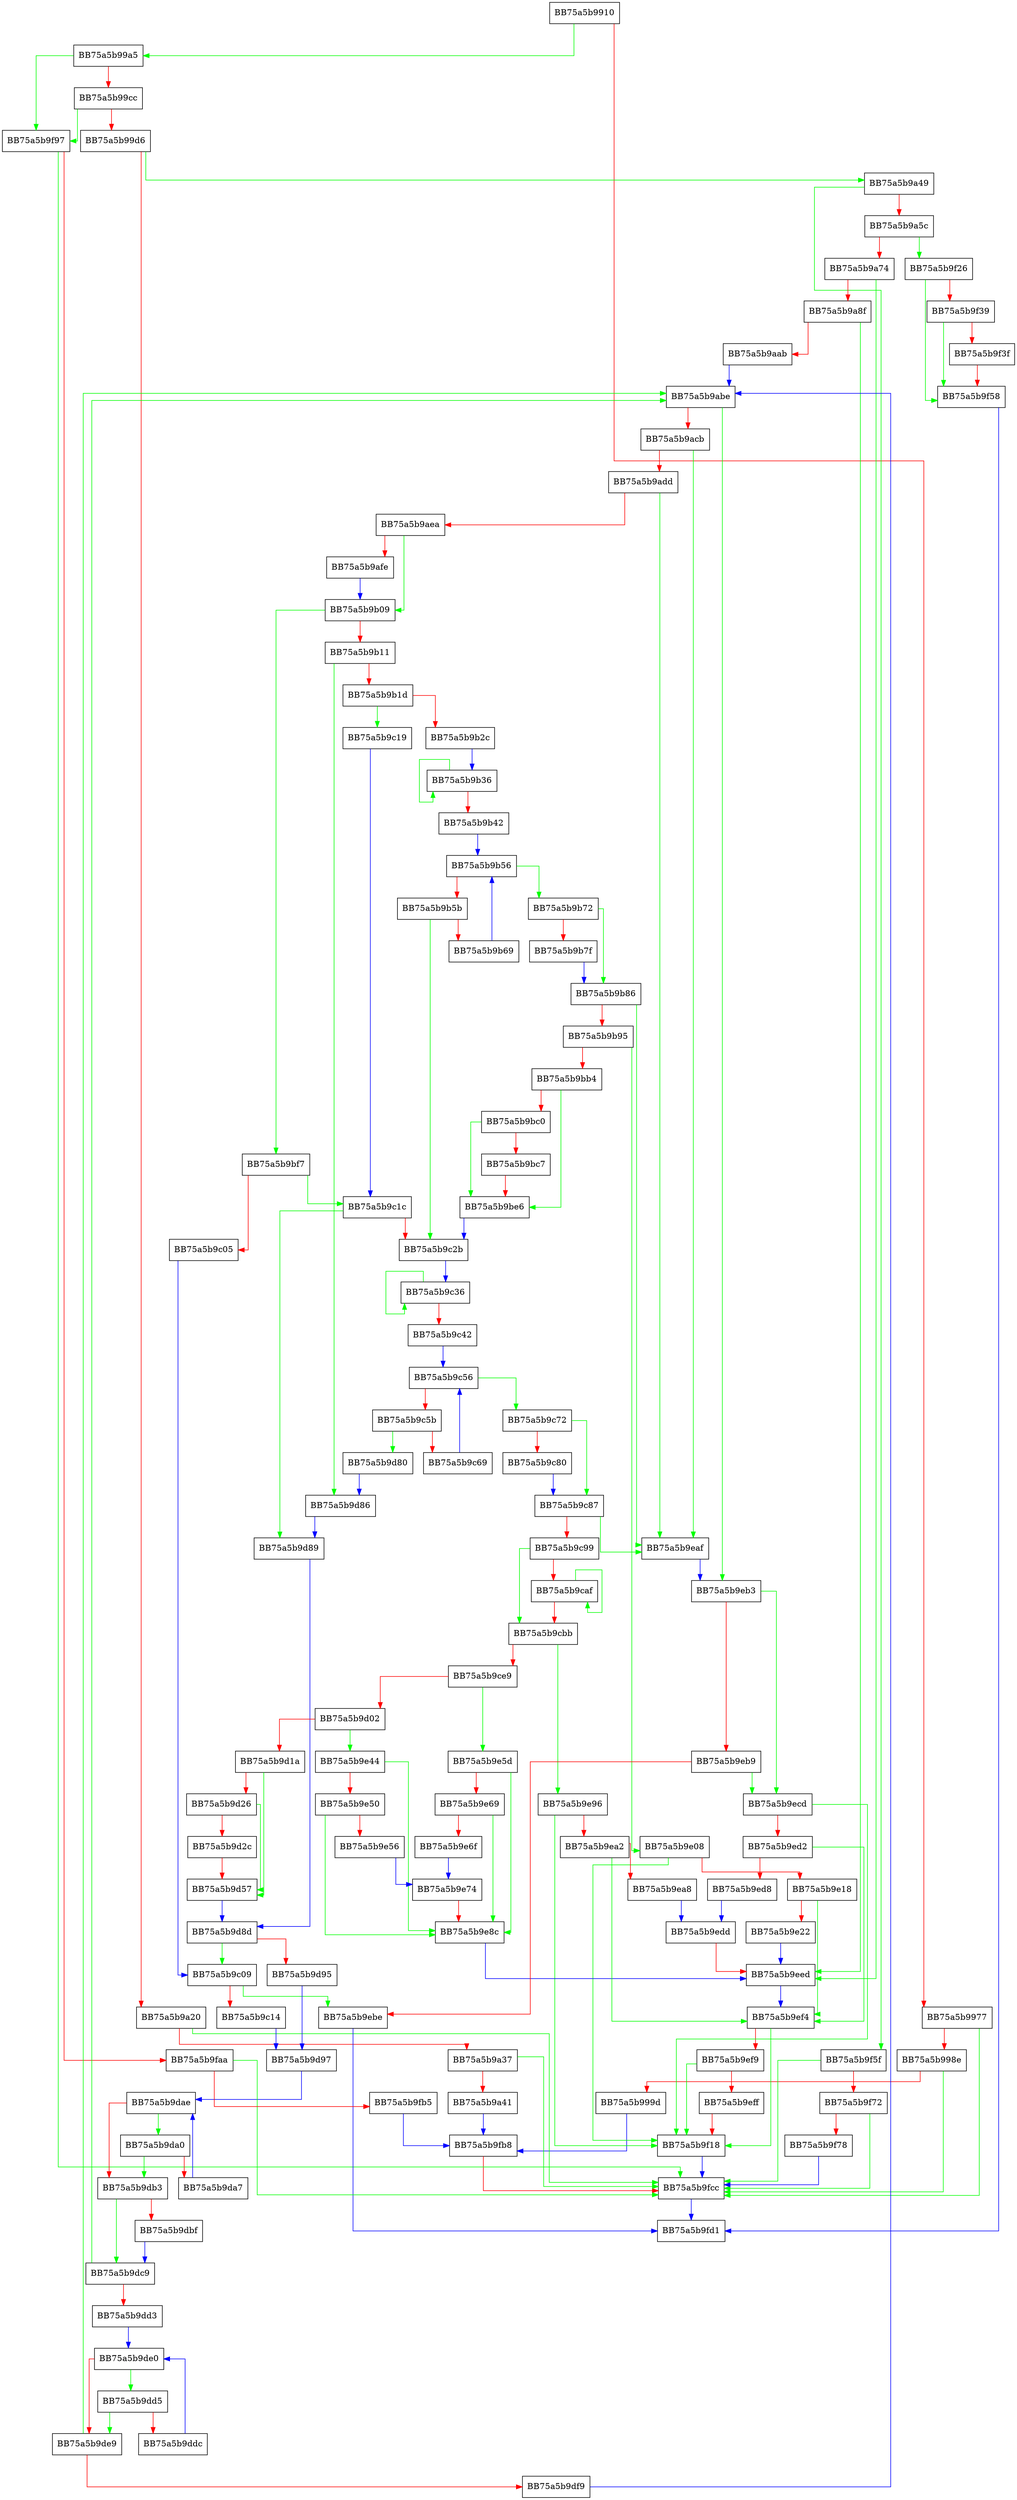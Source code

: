 digraph GetSignatureVersion {
  node [shape="box"];
  graph [splines=ortho];
  BB75a5b9910 -> BB75a5b99a5 [color="green"];
  BB75a5b9910 -> BB75a5b9977 [color="red"];
  BB75a5b9977 -> BB75a5b9fcc [color="green"];
  BB75a5b9977 -> BB75a5b998e [color="red"];
  BB75a5b998e -> BB75a5b9fcc [color="green"];
  BB75a5b998e -> BB75a5b999d [color="red"];
  BB75a5b999d -> BB75a5b9fb8 [color="blue"];
  BB75a5b99a5 -> BB75a5b9f97 [color="green"];
  BB75a5b99a5 -> BB75a5b99cc [color="red"];
  BB75a5b99cc -> BB75a5b9f97 [color="green"];
  BB75a5b99cc -> BB75a5b99d6 [color="red"];
  BB75a5b99d6 -> BB75a5b9a49 [color="green"];
  BB75a5b99d6 -> BB75a5b9a20 [color="red"];
  BB75a5b9a20 -> BB75a5b9fcc [color="green"];
  BB75a5b9a20 -> BB75a5b9a37 [color="red"];
  BB75a5b9a37 -> BB75a5b9fcc [color="green"];
  BB75a5b9a37 -> BB75a5b9a41 [color="red"];
  BB75a5b9a41 -> BB75a5b9fb8 [color="blue"];
  BB75a5b9a49 -> BB75a5b9f5f [color="green"];
  BB75a5b9a49 -> BB75a5b9a5c [color="red"];
  BB75a5b9a5c -> BB75a5b9f26 [color="green"];
  BB75a5b9a5c -> BB75a5b9a74 [color="red"];
  BB75a5b9a74 -> BB75a5b9eed [color="green"];
  BB75a5b9a74 -> BB75a5b9a8f [color="red"];
  BB75a5b9a8f -> BB75a5b9eed [color="green"];
  BB75a5b9a8f -> BB75a5b9aab [color="red"];
  BB75a5b9aab -> BB75a5b9abe [color="blue"];
  BB75a5b9abe -> BB75a5b9eb3 [color="green"];
  BB75a5b9abe -> BB75a5b9acb [color="red"];
  BB75a5b9acb -> BB75a5b9eaf [color="green"];
  BB75a5b9acb -> BB75a5b9add [color="red"];
  BB75a5b9add -> BB75a5b9eaf [color="green"];
  BB75a5b9add -> BB75a5b9aea [color="red"];
  BB75a5b9aea -> BB75a5b9b09 [color="green"];
  BB75a5b9aea -> BB75a5b9afe [color="red"];
  BB75a5b9afe -> BB75a5b9b09 [color="blue"];
  BB75a5b9b09 -> BB75a5b9bf7 [color="green"];
  BB75a5b9b09 -> BB75a5b9b11 [color="red"];
  BB75a5b9b11 -> BB75a5b9d86 [color="green"];
  BB75a5b9b11 -> BB75a5b9b1d [color="red"];
  BB75a5b9b1d -> BB75a5b9c19 [color="green"];
  BB75a5b9b1d -> BB75a5b9b2c [color="red"];
  BB75a5b9b2c -> BB75a5b9b36 [color="blue"];
  BB75a5b9b36 -> BB75a5b9b36 [color="green"];
  BB75a5b9b36 -> BB75a5b9b42 [color="red"];
  BB75a5b9b42 -> BB75a5b9b56 [color="blue"];
  BB75a5b9b56 -> BB75a5b9b72 [color="green"];
  BB75a5b9b56 -> BB75a5b9b5b [color="red"];
  BB75a5b9b5b -> BB75a5b9c2b [color="green"];
  BB75a5b9b5b -> BB75a5b9b69 [color="red"];
  BB75a5b9b69 -> BB75a5b9b56 [color="blue"];
  BB75a5b9b72 -> BB75a5b9b86 [color="green"];
  BB75a5b9b72 -> BB75a5b9b7f [color="red"];
  BB75a5b9b7f -> BB75a5b9b86 [color="blue"];
  BB75a5b9b86 -> BB75a5b9eaf [color="green"];
  BB75a5b9b86 -> BB75a5b9b95 [color="red"];
  BB75a5b9b95 -> BB75a5b9e08 [color="green"];
  BB75a5b9b95 -> BB75a5b9bb4 [color="red"];
  BB75a5b9bb4 -> BB75a5b9be6 [color="green"];
  BB75a5b9bb4 -> BB75a5b9bc0 [color="red"];
  BB75a5b9bc0 -> BB75a5b9be6 [color="green"];
  BB75a5b9bc0 -> BB75a5b9bc7 [color="red"];
  BB75a5b9bc7 -> BB75a5b9be6 [color="red"];
  BB75a5b9be6 -> BB75a5b9c2b [color="blue"];
  BB75a5b9bf7 -> BB75a5b9c1c [color="green"];
  BB75a5b9bf7 -> BB75a5b9c05 [color="red"];
  BB75a5b9c05 -> BB75a5b9c09 [color="blue"];
  BB75a5b9c09 -> BB75a5b9ebe [color="green"];
  BB75a5b9c09 -> BB75a5b9c14 [color="red"];
  BB75a5b9c14 -> BB75a5b9d97 [color="blue"];
  BB75a5b9c19 -> BB75a5b9c1c [color="blue"];
  BB75a5b9c1c -> BB75a5b9d89 [color="green"];
  BB75a5b9c1c -> BB75a5b9c2b [color="red"];
  BB75a5b9c2b -> BB75a5b9c36 [color="blue"];
  BB75a5b9c36 -> BB75a5b9c36 [color="green"];
  BB75a5b9c36 -> BB75a5b9c42 [color="red"];
  BB75a5b9c42 -> BB75a5b9c56 [color="blue"];
  BB75a5b9c56 -> BB75a5b9c72 [color="green"];
  BB75a5b9c56 -> BB75a5b9c5b [color="red"];
  BB75a5b9c5b -> BB75a5b9d80 [color="green"];
  BB75a5b9c5b -> BB75a5b9c69 [color="red"];
  BB75a5b9c69 -> BB75a5b9c56 [color="blue"];
  BB75a5b9c72 -> BB75a5b9c87 [color="green"];
  BB75a5b9c72 -> BB75a5b9c80 [color="red"];
  BB75a5b9c80 -> BB75a5b9c87 [color="blue"];
  BB75a5b9c87 -> BB75a5b9eaf [color="green"];
  BB75a5b9c87 -> BB75a5b9c99 [color="red"];
  BB75a5b9c99 -> BB75a5b9cbb [color="green"];
  BB75a5b9c99 -> BB75a5b9caf [color="red"];
  BB75a5b9caf -> BB75a5b9caf [color="green"];
  BB75a5b9caf -> BB75a5b9cbb [color="red"];
  BB75a5b9cbb -> BB75a5b9e96 [color="green"];
  BB75a5b9cbb -> BB75a5b9ce9 [color="red"];
  BB75a5b9ce9 -> BB75a5b9e5d [color="green"];
  BB75a5b9ce9 -> BB75a5b9d02 [color="red"];
  BB75a5b9d02 -> BB75a5b9e44 [color="green"];
  BB75a5b9d02 -> BB75a5b9d1a [color="red"];
  BB75a5b9d1a -> BB75a5b9d57 [color="green"];
  BB75a5b9d1a -> BB75a5b9d26 [color="red"];
  BB75a5b9d26 -> BB75a5b9d57 [color="green"];
  BB75a5b9d26 -> BB75a5b9d2c [color="red"];
  BB75a5b9d2c -> BB75a5b9d57 [color="red"];
  BB75a5b9d57 -> BB75a5b9d8d [color="blue"];
  BB75a5b9d80 -> BB75a5b9d86 [color="blue"];
  BB75a5b9d86 -> BB75a5b9d89 [color="blue"];
  BB75a5b9d89 -> BB75a5b9d8d [color="blue"];
  BB75a5b9d8d -> BB75a5b9c09 [color="green"];
  BB75a5b9d8d -> BB75a5b9d95 [color="red"];
  BB75a5b9d95 -> BB75a5b9d97 [color="blue"];
  BB75a5b9d97 -> BB75a5b9dae [color="blue"];
  BB75a5b9da0 -> BB75a5b9db3 [color="green"];
  BB75a5b9da0 -> BB75a5b9da7 [color="red"];
  BB75a5b9da7 -> BB75a5b9dae [color="blue"];
  BB75a5b9dae -> BB75a5b9da0 [color="green"];
  BB75a5b9dae -> BB75a5b9db3 [color="red"];
  BB75a5b9db3 -> BB75a5b9dc9 [color="green"];
  BB75a5b9db3 -> BB75a5b9dbf [color="red"];
  BB75a5b9dbf -> BB75a5b9dc9 [color="blue"];
  BB75a5b9dc9 -> BB75a5b9abe [color="green"];
  BB75a5b9dc9 -> BB75a5b9dd3 [color="red"];
  BB75a5b9dd3 -> BB75a5b9de0 [color="blue"];
  BB75a5b9dd5 -> BB75a5b9de9 [color="green"];
  BB75a5b9dd5 -> BB75a5b9ddc [color="red"];
  BB75a5b9ddc -> BB75a5b9de0 [color="blue"];
  BB75a5b9de0 -> BB75a5b9dd5 [color="green"];
  BB75a5b9de0 -> BB75a5b9de9 [color="red"];
  BB75a5b9de9 -> BB75a5b9abe [color="green"];
  BB75a5b9de9 -> BB75a5b9df9 [color="red"];
  BB75a5b9df9 -> BB75a5b9abe [color="blue"];
  BB75a5b9e08 -> BB75a5b9f18 [color="green"];
  BB75a5b9e08 -> BB75a5b9e18 [color="red"];
  BB75a5b9e18 -> BB75a5b9ef4 [color="green"];
  BB75a5b9e18 -> BB75a5b9e22 [color="red"];
  BB75a5b9e22 -> BB75a5b9eed [color="blue"];
  BB75a5b9e44 -> BB75a5b9e8c [color="green"];
  BB75a5b9e44 -> BB75a5b9e50 [color="red"];
  BB75a5b9e50 -> BB75a5b9e8c [color="green"];
  BB75a5b9e50 -> BB75a5b9e56 [color="red"];
  BB75a5b9e56 -> BB75a5b9e74 [color="blue"];
  BB75a5b9e5d -> BB75a5b9e8c [color="green"];
  BB75a5b9e5d -> BB75a5b9e69 [color="red"];
  BB75a5b9e69 -> BB75a5b9e8c [color="green"];
  BB75a5b9e69 -> BB75a5b9e6f [color="red"];
  BB75a5b9e6f -> BB75a5b9e74 [color="blue"];
  BB75a5b9e74 -> BB75a5b9e8c [color="red"];
  BB75a5b9e8c -> BB75a5b9eed [color="blue"];
  BB75a5b9e96 -> BB75a5b9f18 [color="green"];
  BB75a5b9e96 -> BB75a5b9ea2 [color="red"];
  BB75a5b9ea2 -> BB75a5b9ef4 [color="green"];
  BB75a5b9ea2 -> BB75a5b9ea8 [color="red"];
  BB75a5b9ea8 -> BB75a5b9edd [color="blue"];
  BB75a5b9eaf -> BB75a5b9eb3 [color="blue"];
  BB75a5b9eb3 -> BB75a5b9ecd [color="green"];
  BB75a5b9eb3 -> BB75a5b9eb9 [color="red"];
  BB75a5b9eb9 -> BB75a5b9ecd [color="green"];
  BB75a5b9eb9 -> BB75a5b9ebe [color="red"];
  BB75a5b9ebe -> BB75a5b9fd1 [color="blue"];
  BB75a5b9ecd -> BB75a5b9f18 [color="green"];
  BB75a5b9ecd -> BB75a5b9ed2 [color="red"];
  BB75a5b9ed2 -> BB75a5b9ef4 [color="green"];
  BB75a5b9ed2 -> BB75a5b9ed8 [color="red"];
  BB75a5b9ed8 -> BB75a5b9edd [color="blue"];
  BB75a5b9edd -> BB75a5b9eed [color="red"];
  BB75a5b9eed -> BB75a5b9ef4 [color="blue"];
  BB75a5b9ef4 -> BB75a5b9f18 [color="green"];
  BB75a5b9ef4 -> BB75a5b9ef9 [color="red"];
  BB75a5b9ef9 -> BB75a5b9f18 [color="green"];
  BB75a5b9ef9 -> BB75a5b9eff [color="red"];
  BB75a5b9eff -> BB75a5b9f18 [color="red"];
  BB75a5b9f18 -> BB75a5b9fcc [color="blue"];
  BB75a5b9f26 -> BB75a5b9f58 [color="green"];
  BB75a5b9f26 -> BB75a5b9f39 [color="red"];
  BB75a5b9f39 -> BB75a5b9f58 [color="green"];
  BB75a5b9f39 -> BB75a5b9f3f [color="red"];
  BB75a5b9f3f -> BB75a5b9f58 [color="red"];
  BB75a5b9f58 -> BB75a5b9fd1 [color="blue"];
  BB75a5b9f5f -> BB75a5b9fcc [color="green"];
  BB75a5b9f5f -> BB75a5b9f72 [color="red"];
  BB75a5b9f72 -> BB75a5b9fcc [color="green"];
  BB75a5b9f72 -> BB75a5b9f78 [color="red"];
  BB75a5b9f78 -> BB75a5b9fcc [color="blue"];
  BB75a5b9f97 -> BB75a5b9fcc [color="green"];
  BB75a5b9f97 -> BB75a5b9faa [color="red"];
  BB75a5b9faa -> BB75a5b9fcc [color="green"];
  BB75a5b9faa -> BB75a5b9fb5 [color="red"];
  BB75a5b9fb5 -> BB75a5b9fb8 [color="blue"];
  BB75a5b9fb8 -> BB75a5b9fcc [color="red"];
  BB75a5b9fcc -> BB75a5b9fd1 [color="blue"];
}
